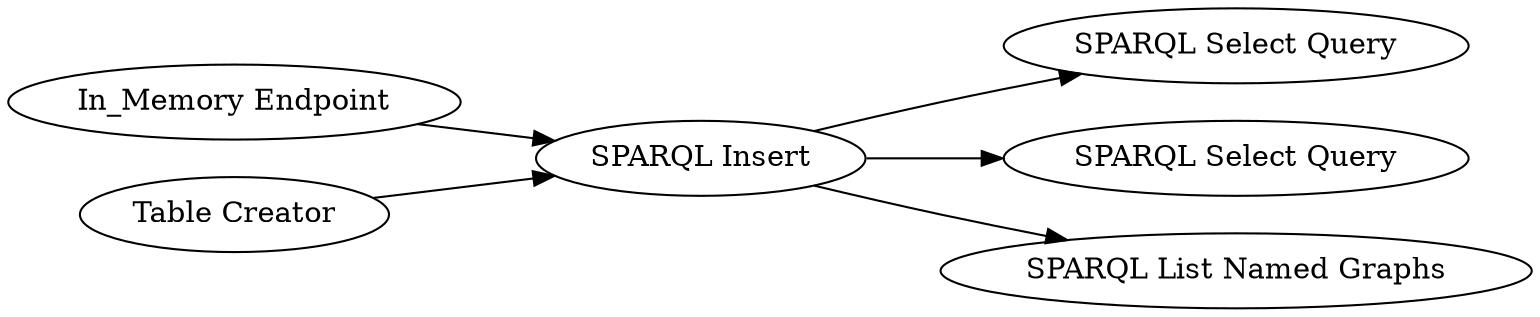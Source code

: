 digraph {
	2 [label="In_Memory Endpoint"]
	3 [label="Table Creator"]
	4 [label="SPARQL Insert"]
	6 [label="SPARQL Select Query"]
	9 [label="SPARQL Select Query"]
	10 [label="SPARQL List Named Graphs"]
	2 -> 4
	3 -> 4
	4 -> 6
	4 -> 9
	4 -> 10
	rankdir=LR
}
